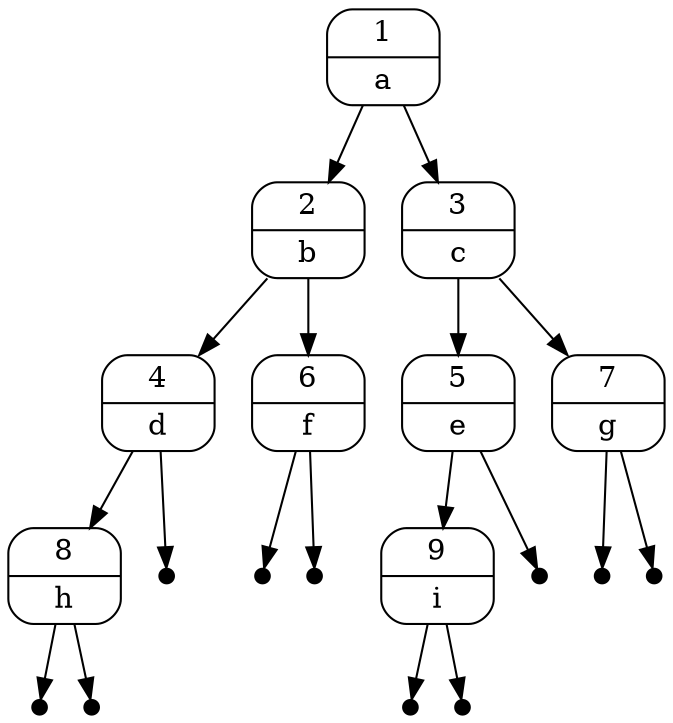 digraph G {

    size = "5,7";
    1 [ shape = Mrecord, label = "{ 1 | a }" ] ;

    1  -> 2;

    1 -> 3;

    2 [ shape = Mrecord, label = "{ 2 | b }" ] ;

    2  -> 4;

    2 -> 6;

    4 [ shape = Mrecord, label = "{ 4 | d }" ] ;

    4  -> 8;

    4 -> -1;

    8 [ shape = Mrecord, label = "{ 8 | h }" ] ;

    8 -> -2;

    8 -> -3;

    6 [ shape = Mrecord, label = "{ 6 | f }" ] ;

    6 -> -4;

    6 -> -5;

    3 [ shape = Mrecord, label = "{ 3 | c }" ] ;

    3  -> 5;

    3 -> 7;

    5 [ shape = Mrecord, label = "{ 5 | e }" ] ;

    5  -> 9;

    5 -> -6;

    9 [ shape = Mrecord, label = "{ 9 | i }" ] ;

    9 -> -7;

    9 -> -8;

    7 [ shape = Mrecord, label = "{ 7 | g }" ] ;

    7 -> -9;

    7 -> -10;

    -1 [label = "", height = 0.1, width = 0.1, style = filled, fillcolor = black];

    -2 [label = "", height = 0.1, width = 0.1, style = filled, fillcolor = black];

    -3 [label = "", height = 0.1, width = 0.1, style = filled, fillcolor = black];

    -4 [label = "", height = 0.1, width = 0.1, style = filled, fillcolor = black];

    -5 [label = "", height = 0.1, width = 0.1, style = filled, fillcolor = black];

    -6 [label = "", height = 0.1, width = 0.1, style = filled, fillcolor = black];

    -7 [label = "", height = 0.1, width = 0.1, style = filled, fillcolor = black];

    -8 [label = "", height = 0.1, width = 0.1, style = filled, fillcolor = black];

    -9 [label = "", height = 0.1, width = 0.1, style = filled, fillcolor = black];

    -10 [label = "", height = 0.1, width = 0.1, style = filled, fillcolor = black];

}

